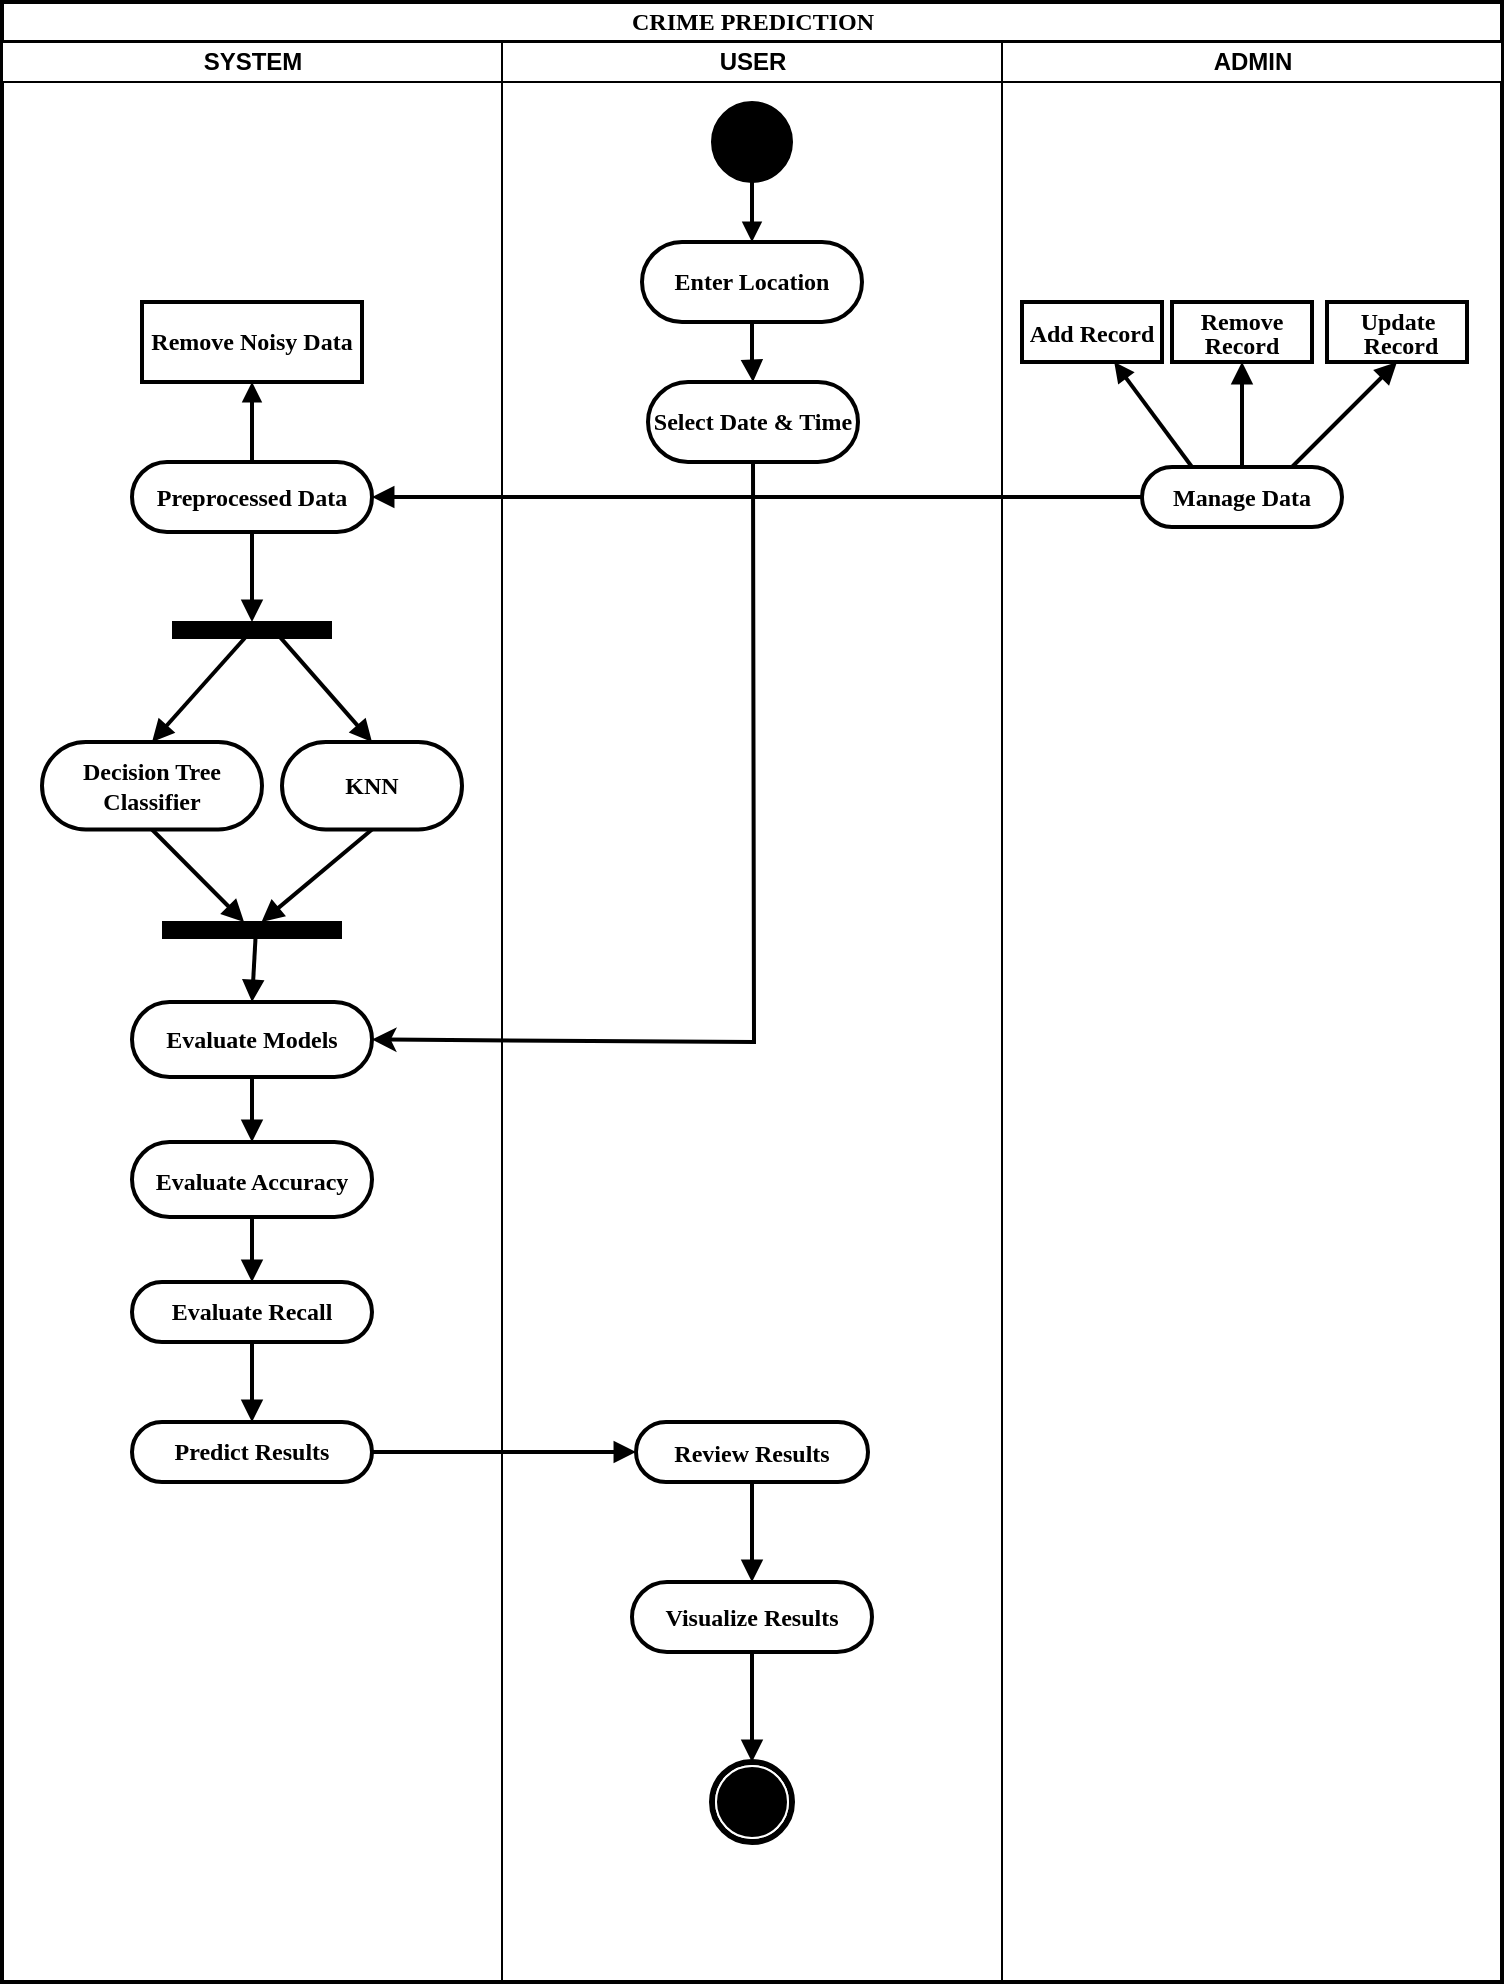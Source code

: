 <mxfile version="23.1.2" type="github">
  <diagram name="Page-1" id="0783ab3e-0a74-02c8-0abd-f7b4e66b4bec">
    <mxGraphModel dx="1050" dy="522" grid="1" gridSize="10" guides="1" tooltips="1" connect="1" arrows="1" fold="1" page="1" pageScale="1" pageWidth="850" pageHeight="1100" background="none" math="0" shadow="0">
      <root>
        <mxCell id="0" />
        <mxCell id="1" parent="0" />
        <mxCell id="1c1d494c118603dd-1" value="CRIME PREDICTION" style="swimlane;html=1;childLayout=stackLayout;startSize=20;rounded=0;shadow=0;comic=0;labelBackgroundColor=none;strokeWidth=2;fontFamily=Verdana;fontSize=12;align=center;" parent="1" vertex="1">
          <mxGeometry x="50" y="140" width="750" height="990" as="geometry" />
        </mxCell>
        <mxCell id="1c1d494c118603dd-2" value="SYSTEM" style="swimlane;html=1;startSize=20;" parent="1c1d494c118603dd-1" vertex="1">
          <mxGeometry y="20" width="250" height="970" as="geometry" />
        </mxCell>
        <mxCell id="1c1d494c118603dd-7" value="&lt;b&gt;Preprocessed Data&lt;/b&gt;" style="rounded=1;whiteSpace=wrap;html=1;shadow=0;comic=0;labelBackgroundColor=none;strokeWidth=2;fontFamily=Verdana;fontSize=12;align=center;arcSize=50;" parent="1c1d494c118603dd-2" vertex="1">
          <mxGeometry x="65" y="210" width="120" height="35" as="geometry" />
        </mxCell>
        <mxCell id="1c1d494c118603dd-14" value="&lt;b&gt;Remove Noisy Data&lt;/b&gt;" style="rounded=0;whiteSpace=wrap;html=1;shadow=0;comic=0;labelBackgroundColor=none;strokeWidth=2;fontFamily=Verdana;fontSize=12;align=center;arcSize=50;" parent="1c1d494c118603dd-2" vertex="1">
          <mxGeometry x="70" y="130" width="110" height="40" as="geometry" />
        </mxCell>
        <mxCell id="1c1d494c118603dd-36" style="edgeStyle=none;rounded=0;html=1;labelBackgroundColor=none;startArrow=none;startFill=0;startSize=5;endArrow=block;endFill=1;endSize=5;jettySize=auto;orthogonalLoop=1;strokeWidth=2;fontFamily=Verdana;fontSize=12" parent="1c1d494c118603dd-2" source="1c1d494c118603dd-7" target="1c1d494c118603dd-14" edge="1">
          <mxGeometry relative="1" as="geometry" />
        </mxCell>
        <mxCell id="dORW5uX9s8ZQwOZAvuOx-5" value="" style="edgeStyle=orthogonalEdgeStyle;rounded=0;hachureGap=4;orthogonalLoop=1;jettySize=auto;html=1;fontFamily=Architects Daughter;fontSource=https%3A%2F%2Ffonts.googleapis.com%2Fcss%3Ffamily%3DArchitects%2BDaughter;fontSize=16;endArrow=block;endFill=1;strokeWidth=2;exitX=0.5;exitY=1;exitDx=0;exitDy=0;" edge="1" parent="1c1d494c118603dd-2" source="1c1d494c118603dd-7">
          <mxGeometry relative="1" as="geometry">
            <mxPoint x="125" y="327.5" as="sourcePoint" />
            <mxPoint x="125" y="290" as="targetPoint" />
          </mxGeometry>
        </mxCell>
        <mxCell id="dORW5uX9s8ZQwOZAvuOx-4" value="&lt;b&gt;Decision Tree Classifier&lt;/b&gt;" style="whiteSpace=wrap;html=1;fontFamily=Verdana;rounded=1;shadow=0;comic=0;labelBackgroundColor=none;strokeWidth=2;arcSize=50;" vertex="1" parent="1c1d494c118603dd-2">
          <mxGeometry x="20" y="350" width="110" height="43.75" as="geometry" />
        </mxCell>
        <mxCell id="dORW5uX9s8ZQwOZAvuOx-122" value="&lt;b&gt;KNN&lt;/b&gt;" style="whiteSpace=wrap;html=1;fontFamily=Verdana;rounded=1;shadow=0;comic=0;labelBackgroundColor=none;strokeWidth=2;arcSize=50;" vertex="1" parent="1c1d494c118603dd-2">
          <mxGeometry x="140" y="350" width="90" height="43.75" as="geometry" />
        </mxCell>
        <mxCell id="dORW5uX9s8ZQwOZAvuOx-126" value="" style="line;strokeWidth=9;fillColor=none;align=left;verticalAlign=middle;spacingTop=-1;spacingLeft=3;spacingRight=3;rotatable=0;labelPosition=right;points=[];portConstraint=eastwest;strokeColor=inherit;hachureGap=4;fontFamily=Architects Daughter;fontSource=https%3A%2F%2Ffonts.googleapis.com%2Fcss%3Ffamily%3DArchitects%2BDaughter;fontSize=20;" vertex="1" parent="1c1d494c118603dd-2">
          <mxGeometry x="85" y="290" width="80" height="8" as="geometry" />
        </mxCell>
        <mxCell id="dORW5uX9s8ZQwOZAvuOx-129" value="" style="endArrow=block;html=1;rounded=0;hachureGap=4;fontFamily=Architects Daughter;fontSource=https%3A%2F%2Ffonts.googleapis.com%2Fcss%3Ffamily%3DArchitects%2BDaughter;fontSize=16;entryX=0.5;entryY=0;entryDx=0;entryDy=0;strokeWidth=2;endFill=1;" edge="1" parent="1c1d494c118603dd-2" source="dORW5uX9s8ZQwOZAvuOx-126" target="dORW5uX9s8ZQwOZAvuOx-4">
          <mxGeometry width="50" height="50" relative="1" as="geometry">
            <mxPoint x="440" y="400" as="sourcePoint" />
            <mxPoint x="490" y="350" as="targetPoint" />
          </mxGeometry>
        </mxCell>
        <mxCell id="dORW5uX9s8ZQwOZAvuOx-130" value="" style="endArrow=block;html=1;rounded=0;hachureGap=4;fontFamily=Architects Daughter;fontSource=https%3A%2F%2Ffonts.googleapis.com%2Fcss%3Ffamily%3DArchitects%2BDaughter;fontSize=16;exitX=0.667;exitY=0.85;exitDx=0;exitDy=0;exitPerimeter=0;entryX=0.5;entryY=0;entryDx=0;entryDy=0;strokeWidth=2;endFill=1;" edge="1" parent="1c1d494c118603dd-2" source="dORW5uX9s8ZQwOZAvuOx-126" target="dORW5uX9s8ZQwOZAvuOx-122">
          <mxGeometry width="50" height="50" relative="1" as="geometry">
            <mxPoint x="440" y="400" as="sourcePoint" />
            <mxPoint x="490" y="350" as="targetPoint" />
          </mxGeometry>
        </mxCell>
        <mxCell id="dORW5uX9s8ZQwOZAvuOx-133" value="" style="line;strokeWidth=9;fillColor=none;align=left;verticalAlign=middle;spacingTop=-1;spacingLeft=3;spacingRight=3;rotatable=0;labelPosition=right;points=[];portConstraint=eastwest;strokeColor=inherit;hachureGap=4;fontFamily=Architects Daughter;fontSource=https%3A%2F%2Ffonts.googleapis.com%2Fcss%3Ffamily%3DArchitects%2BDaughter;fontSize=20;" vertex="1" parent="1c1d494c118603dd-2">
          <mxGeometry x="80" y="440" width="90" height="8" as="geometry" />
        </mxCell>
        <mxCell id="dORW5uX9s8ZQwOZAvuOx-135" value="" style="endArrow=block;html=1;rounded=0;hachureGap=4;fontFamily=Architects Daughter;fontSource=https%3A%2F%2Ffonts.googleapis.com%2Fcss%3Ffamily%3DArchitects%2BDaughter;fontSize=16;exitX=0.5;exitY=1;exitDx=0;exitDy=0;strokeWidth=2;endFill=1;" edge="1" parent="1c1d494c118603dd-2" source="dORW5uX9s8ZQwOZAvuOx-4" target="dORW5uX9s8ZQwOZAvuOx-133">
          <mxGeometry width="50" height="50" relative="1" as="geometry">
            <mxPoint x="160" y="370" as="sourcePoint" />
            <mxPoint x="210" y="320" as="targetPoint" />
          </mxGeometry>
        </mxCell>
        <mxCell id="dORW5uX9s8ZQwOZAvuOx-136" value="" style="endArrow=block;html=1;rounded=0;hachureGap=4;fontFamily=Architects Daughter;fontSource=https%3A%2F%2Ffonts.googleapis.com%2Fcss%3Ffamily%3DArchitects%2BDaughter;fontSize=16;exitX=0.5;exitY=1;exitDx=0;exitDy=0;strokeWidth=2;endFill=1;" edge="1" parent="1c1d494c118603dd-2" source="dORW5uX9s8ZQwOZAvuOx-122" target="dORW5uX9s8ZQwOZAvuOx-133">
          <mxGeometry width="50" height="50" relative="1" as="geometry">
            <mxPoint x="160" y="370" as="sourcePoint" />
            <mxPoint x="210" y="320" as="targetPoint" />
          </mxGeometry>
        </mxCell>
        <mxCell id="dORW5uX9s8ZQwOZAvuOx-140" value="" style="edgeStyle=orthogonalEdgeStyle;rounded=0;hachureGap=4;orthogonalLoop=1;jettySize=auto;html=1;fontFamily=Architects Daughter;fontSource=https%3A%2F%2Ffonts.googleapis.com%2Fcss%3Ffamily%3DArchitects%2BDaughter;fontSize=16;strokeWidth=2;endArrow=block;endFill=1;" edge="1" parent="1c1d494c118603dd-2" source="dORW5uX9s8ZQwOZAvuOx-137" target="dORW5uX9s8ZQwOZAvuOx-139">
          <mxGeometry relative="1" as="geometry" />
        </mxCell>
        <mxCell id="dORW5uX9s8ZQwOZAvuOx-137" value="&lt;b&gt;Evaluate Models&lt;/b&gt;" style="whiteSpace=wrap;html=1;fontFamily=Verdana;rounded=1;shadow=0;comic=0;labelBackgroundColor=none;strokeWidth=2;arcSize=50;" vertex="1" parent="1c1d494c118603dd-2">
          <mxGeometry x="65" y="480" width="120" height="37.5" as="geometry" />
        </mxCell>
        <mxCell id="dORW5uX9s8ZQwOZAvuOx-138" value="" style="endArrow=block;html=1;rounded=0;hachureGap=4;fontFamily=Architects Daughter;fontSource=https%3A%2F%2Ffonts.googleapis.com%2Fcss%3Ffamily%3DArchitects%2BDaughter;fontSize=16;exitX=0.52;exitY=0.9;exitDx=0;exitDy=0;exitPerimeter=0;entryX=0.5;entryY=0;entryDx=0;entryDy=0;strokeWidth=2;endFill=1;" edge="1" parent="1c1d494c118603dd-2" source="dORW5uX9s8ZQwOZAvuOx-133" target="dORW5uX9s8ZQwOZAvuOx-137">
          <mxGeometry width="50" height="50" relative="1" as="geometry">
            <mxPoint x="160" y="370" as="sourcePoint" />
            <mxPoint x="210" y="320" as="targetPoint" />
          </mxGeometry>
        </mxCell>
        <mxCell id="dORW5uX9s8ZQwOZAvuOx-142" value="" style="edgeStyle=orthogonalEdgeStyle;rounded=0;hachureGap=4;orthogonalLoop=1;jettySize=auto;html=1;fontFamily=Architects Daughter;fontSource=https%3A%2F%2Ffonts.googleapis.com%2Fcss%3Ffamily%3DArchitects%2BDaughter;fontSize=16;strokeWidth=2;endArrow=block;endFill=1;" edge="1" parent="1c1d494c118603dd-2" source="dORW5uX9s8ZQwOZAvuOx-139" target="dORW5uX9s8ZQwOZAvuOx-141">
          <mxGeometry relative="1" as="geometry" />
        </mxCell>
        <mxCell id="dORW5uX9s8ZQwOZAvuOx-139" value="&lt;p style=&quot;line-height: 100%;&quot;&gt;&lt;b&gt;Evaluate Accuracy&lt;/b&gt;&lt;/p&gt;" style="whiteSpace=wrap;html=1;fontFamily=Verdana;rounded=1;shadow=0;comic=0;labelBackgroundColor=none;strokeWidth=2;arcSize=50;" vertex="1" parent="1c1d494c118603dd-2">
          <mxGeometry x="65" y="550" width="120" height="37.5" as="geometry" />
        </mxCell>
        <mxCell id="dORW5uX9s8ZQwOZAvuOx-144" value="" style="edgeStyle=orthogonalEdgeStyle;rounded=0;hachureGap=4;orthogonalLoop=1;jettySize=auto;html=1;fontFamily=Architects Daughter;fontSource=https%3A%2F%2Ffonts.googleapis.com%2Fcss%3Ffamily%3DArchitects%2BDaughter;fontSize=16;strokeWidth=2;endArrow=block;endFill=1;" edge="1" parent="1c1d494c118603dd-2" source="dORW5uX9s8ZQwOZAvuOx-141" target="dORW5uX9s8ZQwOZAvuOx-143">
          <mxGeometry relative="1" as="geometry" />
        </mxCell>
        <mxCell id="dORW5uX9s8ZQwOZAvuOx-141" value="&lt;b&gt;Evaluate Recall&lt;/b&gt;" style="whiteSpace=wrap;html=1;fontFamily=Verdana;rounded=1;shadow=0;comic=0;labelBackgroundColor=none;strokeWidth=2;arcSize=50;" vertex="1" parent="1c1d494c118603dd-2">
          <mxGeometry x="65" y="620" width="120" height="30" as="geometry" />
        </mxCell>
        <mxCell id="dORW5uX9s8ZQwOZAvuOx-143" value="&lt;b&gt;Predict Results&lt;/b&gt;" style="whiteSpace=wrap;html=1;fontFamily=Verdana;rounded=1;shadow=0;comic=0;labelBackgroundColor=none;strokeWidth=2;arcSize=50;" vertex="1" parent="1c1d494c118603dd-2">
          <mxGeometry x="65" y="690" width="120" height="30" as="geometry" />
        </mxCell>
        <mxCell id="dORW5uX9s8ZQwOZAvuOx-1" value="" style="endArrow=block;html=1;rounded=0;hachureGap=4;fontFamily=Architects Daughter;fontSource=https%3A%2F%2Ffonts.googleapis.com%2Fcss%3Ffamily%3DArchitects%2BDaughter;fontSize=16;exitX=0;exitY=0.5;exitDx=0;exitDy=0;entryX=1;entryY=0.5;entryDx=0;entryDy=0;strokeWidth=2;endFill=1;" edge="1" parent="1c1d494c118603dd-1" source="1c1d494c118603dd-5" target="1c1d494c118603dd-7">
          <mxGeometry width="50" height="50" relative="1" as="geometry">
            <mxPoint x="290" y="310" as="sourcePoint" />
            <mxPoint x="340" y="260" as="targetPoint" />
          </mxGeometry>
        </mxCell>
        <mxCell id="1c1d494c118603dd-3" value="USER" style="swimlane;html=1;startSize=20;" parent="1c1d494c118603dd-1" vertex="1">
          <mxGeometry x="250" y="20" width="250" height="970" as="geometry" />
        </mxCell>
        <mxCell id="dORW5uX9s8ZQwOZAvuOx-148" value="" style="edgeStyle=orthogonalEdgeStyle;rounded=0;hachureGap=4;orthogonalLoop=1;jettySize=auto;html=1;fontFamily=Architects Daughter;fontSource=https%3A%2F%2Ffonts.googleapis.com%2Fcss%3Ffamily%3DArchitects%2BDaughter;fontSize=16;strokeWidth=2;endArrow=block;endFill=1;" edge="1" parent="1c1d494c118603dd-3" source="1c1d494c118603dd-11" target="dORW5uX9s8ZQwOZAvuOx-147">
          <mxGeometry relative="1" as="geometry" />
        </mxCell>
        <mxCell id="1c1d494c118603dd-11" value="&lt;p style=&quot;line-height: 100%;&quot;&gt;&lt;b&gt;Review Results&lt;/b&gt;&lt;/p&gt;" style="rounded=1;whiteSpace=wrap;html=1;shadow=0;comic=0;labelBackgroundColor=none;strokeWidth=2;fontFamily=Verdana;fontSize=12;align=center;arcSize=50;" parent="1c1d494c118603dd-3" vertex="1">
          <mxGeometry x="67" y="690" width="116" height="30" as="geometry" />
        </mxCell>
        <mxCell id="60571a20871a0731-4" value="" style="ellipse;whiteSpace=wrap;html=1;rounded=0;shadow=0;comic=0;labelBackgroundColor=none;strokeWidth=1;fillColor=#000000;fontFamily=Verdana;fontSize=12;align=center;" parent="1c1d494c118603dd-3" vertex="1">
          <mxGeometry x="105" y="30" width="40" height="40" as="geometry" />
        </mxCell>
        <mxCell id="8NXKun-SqI54kmc6CJvH-4" value="" style="edgeStyle=orthogonalEdgeStyle;rounded=0;hachureGap=4;orthogonalLoop=1;jettySize=auto;html=1;fontFamily=Architects Daughter;fontSource=https%3A%2F%2Ffonts.googleapis.com%2Fcss%3Ffamily%3DArchitects%2BDaughter;fontSize=16;strokeWidth=2;endArrow=block;endFill=1;" parent="1c1d494c118603dd-3" source="60571a20871a0731-8" target="8NXKun-SqI54kmc6CJvH-2" edge="1">
          <mxGeometry relative="1" as="geometry" />
        </mxCell>
        <mxCell id="60571a20871a0731-8" value="&lt;b&gt;Enter Location&lt;/b&gt;" style="rounded=1;whiteSpace=wrap;html=1;shadow=0;comic=0;labelBackgroundColor=none;strokeWidth=2;fontFamily=Verdana;fontSize=12;align=center;arcSize=50;" parent="1c1d494c118603dd-3" vertex="1">
          <mxGeometry x="70" y="100" width="110" height="40" as="geometry" />
        </mxCell>
        <mxCell id="1c1d494c118603dd-27" style="edgeStyle=orthogonalEdgeStyle;rounded=0;html=1;labelBackgroundColor=none;startArrow=none;startFill=0;startSize=5;endArrow=block;endFill=1;endSize=5;jettySize=auto;orthogonalLoop=1;strokeWidth=2;fontFamily=Verdana;fontSize=12" parent="1c1d494c118603dd-3" source="60571a20871a0731-4" target="60571a20871a0731-8" edge="1">
          <mxGeometry relative="1" as="geometry" />
        </mxCell>
        <mxCell id="8NXKun-SqI54kmc6CJvH-2" value="&lt;font style=&quot;font-size: 12px;&quot;&gt;&lt;b style=&quot;&quot;&gt;Select Date &amp;amp; Time&lt;/b&gt;&lt;/font&gt;" style="rounded=1;whiteSpace=wrap;html=1;shadow=0;comic=0;labelBackgroundColor=none;strokeWidth=2;fontFamily=Verdana;fontSize=12;align=center;arcSize=50;" parent="1c1d494c118603dd-3" vertex="1">
          <mxGeometry x="73" y="170" width="105" height="40" as="geometry" />
        </mxCell>
        <mxCell id="dORW5uX9s8ZQwOZAvuOx-149" value="" style="edgeStyle=orthogonalEdgeStyle;rounded=0;hachureGap=4;orthogonalLoop=1;jettySize=auto;html=1;fontFamily=Architects Daughter;fontSource=https%3A%2F%2Ffonts.googleapis.com%2Fcss%3Ffamily%3DArchitects%2BDaughter;fontSize=16;strokeWidth=2;endArrow=block;endFill=1;" edge="1" parent="1c1d494c118603dd-3" source="dORW5uX9s8ZQwOZAvuOx-147" target="60571a20871a0731-5">
          <mxGeometry relative="1" as="geometry" />
        </mxCell>
        <mxCell id="dORW5uX9s8ZQwOZAvuOx-147" value="&lt;b&gt;Visualize Results&lt;/b&gt;" style="whiteSpace=wrap;html=1;fontFamily=Verdana;rounded=1;shadow=0;comic=0;labelBackgroundColor=none;strokeWidth=2;arcSize=50;" vertex="1" parent="1c1d494c118603dd-3">
          <mxGeometry x="65" y="770" width="120" height="35" as="geometry" />
        </mxCell>
        <mxCell id="60571a20871a0731-5" value="" style="shape=mxgraph.bpmn.shape;html=1;verticalLabelPosition=bottom;labelBackgroundColor=#ffffff;verticalAlign=top;perimeter=ellipsePerimeter;outline=end;symbol=terminate;rounded=0;shadow=0;comic=0;strokeWidth=1;fontFamily=Verdana;fontSize=12;align=center;" parent="1c1d494c118603dd-3" vertex="1">
          <mxGeometry x="105" y="860" width="40" height="40" as="geometry" />
        </mxCell>
        <mxCell id="1c1d494c118603dd-4" value="ADMIN" style="swimlane;html=1;startSize=20;" parent="1c1d494c118603dd-1" vertex="1">
          <mxGeometry x="500" y="20" width="250" height="970" as="geometry" />
        </mxCell>
        <mxCell id="1c1d494c118603dd-33" style="rounded=0;html=1;labelBackgroundColor=none;startArrow=none;startFill=0;startSize=5;endArrow=block;endFill=1;endSize=5;jettySize=auto;orthogonalLoop=1;strokeWidth=2;fontFamily=Verdana;fontSize=12;exitX=0.25;exitY=0;exitDx=0;exitDy=0;" parent="1c1d494c118603dd-4" source="1c1d494c118603dd-5" target="1c1d494c118603dd-9" edge="1">
          <mxGeometry relative="1" as="geometry" />
        </mxCell>
        <mxCell id="1c1d494c118603dd-5" value="&lt;b&gt;Manage Data&lt;/b&gt;" style="rounded=1;whiteSpace=wrap;html=1;shadow=0;comic=0;labelBackgroundColor=none;strokeWidth=2;fontFamily=Verdana;fontSize=12;align=center;arcSize=50;" parent="1c1d494c118603dd-4" vertex="1">
          <mxGeometry x="70" y="212.5" width="100" height="30" as="geometry" />
        </mxCell>
        <mxCell id="1c1d494c118603dd-9" value="&lt;p style=&quot;line-height: 100%;&quot;&gt;&lt;b&gt;Add Record&lt;/b&gt;&lt;/p&gt;" style="rounded=0;whiteSpace=wrap;html=1;shadow=0;comic=0;labelBackgroundColor=none;strokeWidth=2;fontFamily=Verdana;fontSize=12;align=center;arcSize=50;" parent="1c1d494c118603dd-4" vertex="1">
          <mxGeometry x="10" y="130" width="70" height="30" as="geometry" />
        </mxCell>
        <mxCell id="8NXKun-SqI54kmc6CJvH-6" value="&lt;p style=&quot;line-height: 100%;&quot;&gt;&lt;b&gt;Remove Record&lt;/b&gt;&lt;/p&gt;" style="rounded=0;whiteSpace=wrap;html=1;shadow=0;comic=0;labelBackgroundColor=none;strokeWidth=2;fontFamily=Verdana;fontSize=12;align=center;arcSize=50;" parent="1c1d494c118603dd-4" vertex="1">
          <mxGeometry x="85" y="130" width="70" height="30" as="geometry" />
        </mxCell>
        <mxCell id="8NXKun-SqI54kmc6CJvH-8" value="" style="endArrow=block;html=1;rounded=0;hachureGap=4;fontFamily=Architects Daughter;fontSource=https%3A%2F%2Ffonts.googleapis.com%2Fcss%3Ffamily%3DArchitects%2BDaughter;fontSize=16;exitX=0.5;exitY=0;exitDx=0;exitDy=0;entryX=0.5;entryY=1;entryDx=0;entryDy=0;strokeWidth=2;endFill=1;" parent="1c1d494c118603dd-4" source="1c1d494c118603dd-5" target="8NXKun-SqI54kmc6CJvH-6" edge="1">
          <mxGeometry width="50" height="50" relative="1" as="geometry">
            <mxPoint x="-160" y="320" as="sourcePoint" />
            <mxPoint x="-110" y="270" as="targetPoint" />
          </mxGeometry>
        </mxCell>
        <mxCell id="dORW5uX9s8ZQwOZAvuOx-118" value="&lt;p style=&quot;line-height: 100%;&quot;&gt;&lt;b&gt;Update&lt;br&gt;&amp;nbsp;Record&lt;/b&gt;&lt;/p&gt;" style="rounded=0;whiteSpace=wrap;html=1;shadow=0;comic=0;labelBackgroundColor=none;strokeWidth=2;fontFamily=Verdana;fontSize=12;align=center;arcSize=50;" vertex="1" parent="1c1d494c118603dd-4">
          <mxGeometry x="162.5" y="130" width="70" height="30" as="geometry" />
        </mxCell>
        <mxCell id="dORW5uX9s8ZQwOZAvuOx-121" value="" style="endArrow=block;html=1;rounded=0;hachureGap=4;fontFamily=Architects Daughter;fontSource=https%3A%2F%2Ffonts.googleapis.com%2Fcss%3Ffamily%3DArchitects%2BDaughter;fontSize=16;entryX=0.5;entryY=1;entryDx=0;entryDy=0;exitX=0.75;exitY=0;exitDx=0;exitDy=0;strokeWidth=2;endFill=1;" edge="1" parent="1c1d494c118603dd-4" source="1c1d494c118603dd-5" target="dORW5uX9s8ZQwOZAvuOx-118">
          <mxGeometry width="50" height="50" relative="1" as="geometry">
            <mxPoint x="20" y="290" as="sourcePoint" />
            <mxPoint x="70" y="240" as="targetPoint" />
          </mxGeometry>
        </mxCell>
        <mxCell id="dORW5uX9s8ZQwOZAvuOx-145" value="" style="edgeStyle=orthogonalEdgeStyle;rounded=0;hachureGap=4;orthogonalLoop=1;jettySize=auto;html=1;fontFamily=Architects Daughter;fontSource=https%3A%2F%2Ffonts.googleapis.com%2Fcss%3Ffamily%3DArchitects%2BDaughter;fontSize=16;strokeWidth=2;endArrow=block;endFill=1;" edge="1" parent="1c1d494c118603dd-1" source="dORW5uX9s8ZQwOZAvuOx-143" target="1c1d494c118603dd-11">
          <mxGeometry relative="1" as="geometry" />
        </mxCell>
        <mxCell id="dORW5uX9s8ZQwOZAvuOx-146" value="" style="endArrow=classic;html=1;rounded=0;hachureGap=4;fontFamily=Architects Daughter;fontSource=https%3A%2F%2Ffonts.googleapis.com%2Fcss%3Ffamily%3DArchitects%2BDaughter;fontSize=16;exitX=0.5;exitY=1;exitDx=0;exitDy=0;entryX=1;entryY=0.5;entryDx=0;entryDy=0;strokeWidth=2;" edge="1" parent="1c1d494c118603dd-1" source="8NXKun-SqI54kmc6CJvH-2" target="dORW5uX9s8ZQwOZAvuOx-137">
          <mxGeometry width="50" height="50" relative="1" as="geometry">
            <mxPoint x="230" y="400" as="sourcePoint" />
            <mxPoint x="280" y="350" as="targetPoint" />
            <Array as="points">
              <mxPoint x="376" y="520" />
            </Array>
          </mxGeometry>
        </mxCell>
      </root>
    </mxGraphModel>
  </diagram>
</mxfile>
